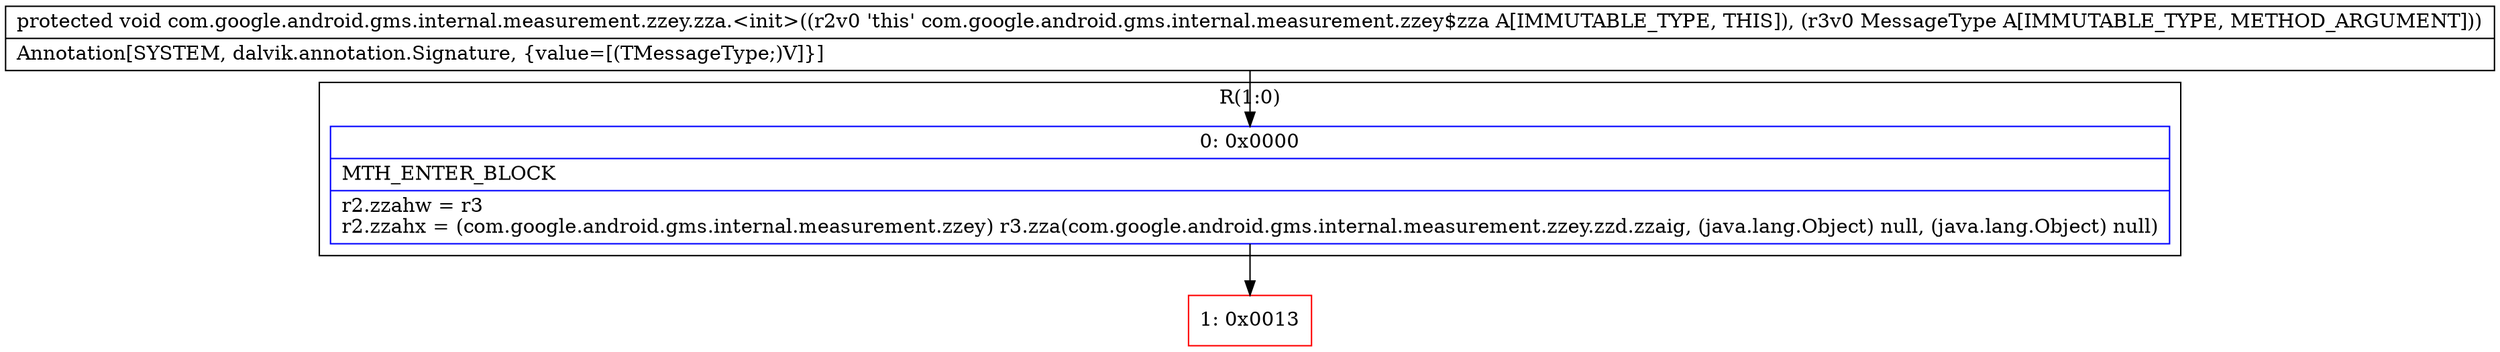 digraph "CFG forcom.google.android.gms.internal.measurement.zzey.zza.\<init\>(Lcom\/google\/android\/gms\/internal\/measurement\/zzey;)V" {
subgraph cluster_Region_857351799 {
label = "R(1:0)";
node [shape=record,color=blue];
Node_0 [shape=record,label="{0\:\ 0x0000|MTH_ENTER_BLOCK\l|r2.zzahw = r3\lr2.zzahx = (com.google.android.gms.internal.measurement.zzey) r3.zza(com.google.android.gms.internal.measurement.zzey.zzd.zzaig, (java.lang.Object) null, (java.lang.Object) null)\l}"];
}
Node_1 [shape=record,color=red,label="{1\:\ 0x0013}"];
MethodNode[shape=record,label="{protected void com.google.android.gms.internal.measurement.zzey.zza.\<init\>((r2v0 'this' com.google.android.gms.internal.measurement.zzey$zza A[IMMUTABLE_TYPE, THIS]), (r3v0 MessageType A[IMMUTABLE_TYPE, METHOD_ARGUMENT]))  | Annotation[SYSTEM, dalvik.annotation.Signature, \{value=[(TMessageType;)V]\}]\l}"];
MethodNode -> Node_0;
Node_0 -> Node_1;
}

